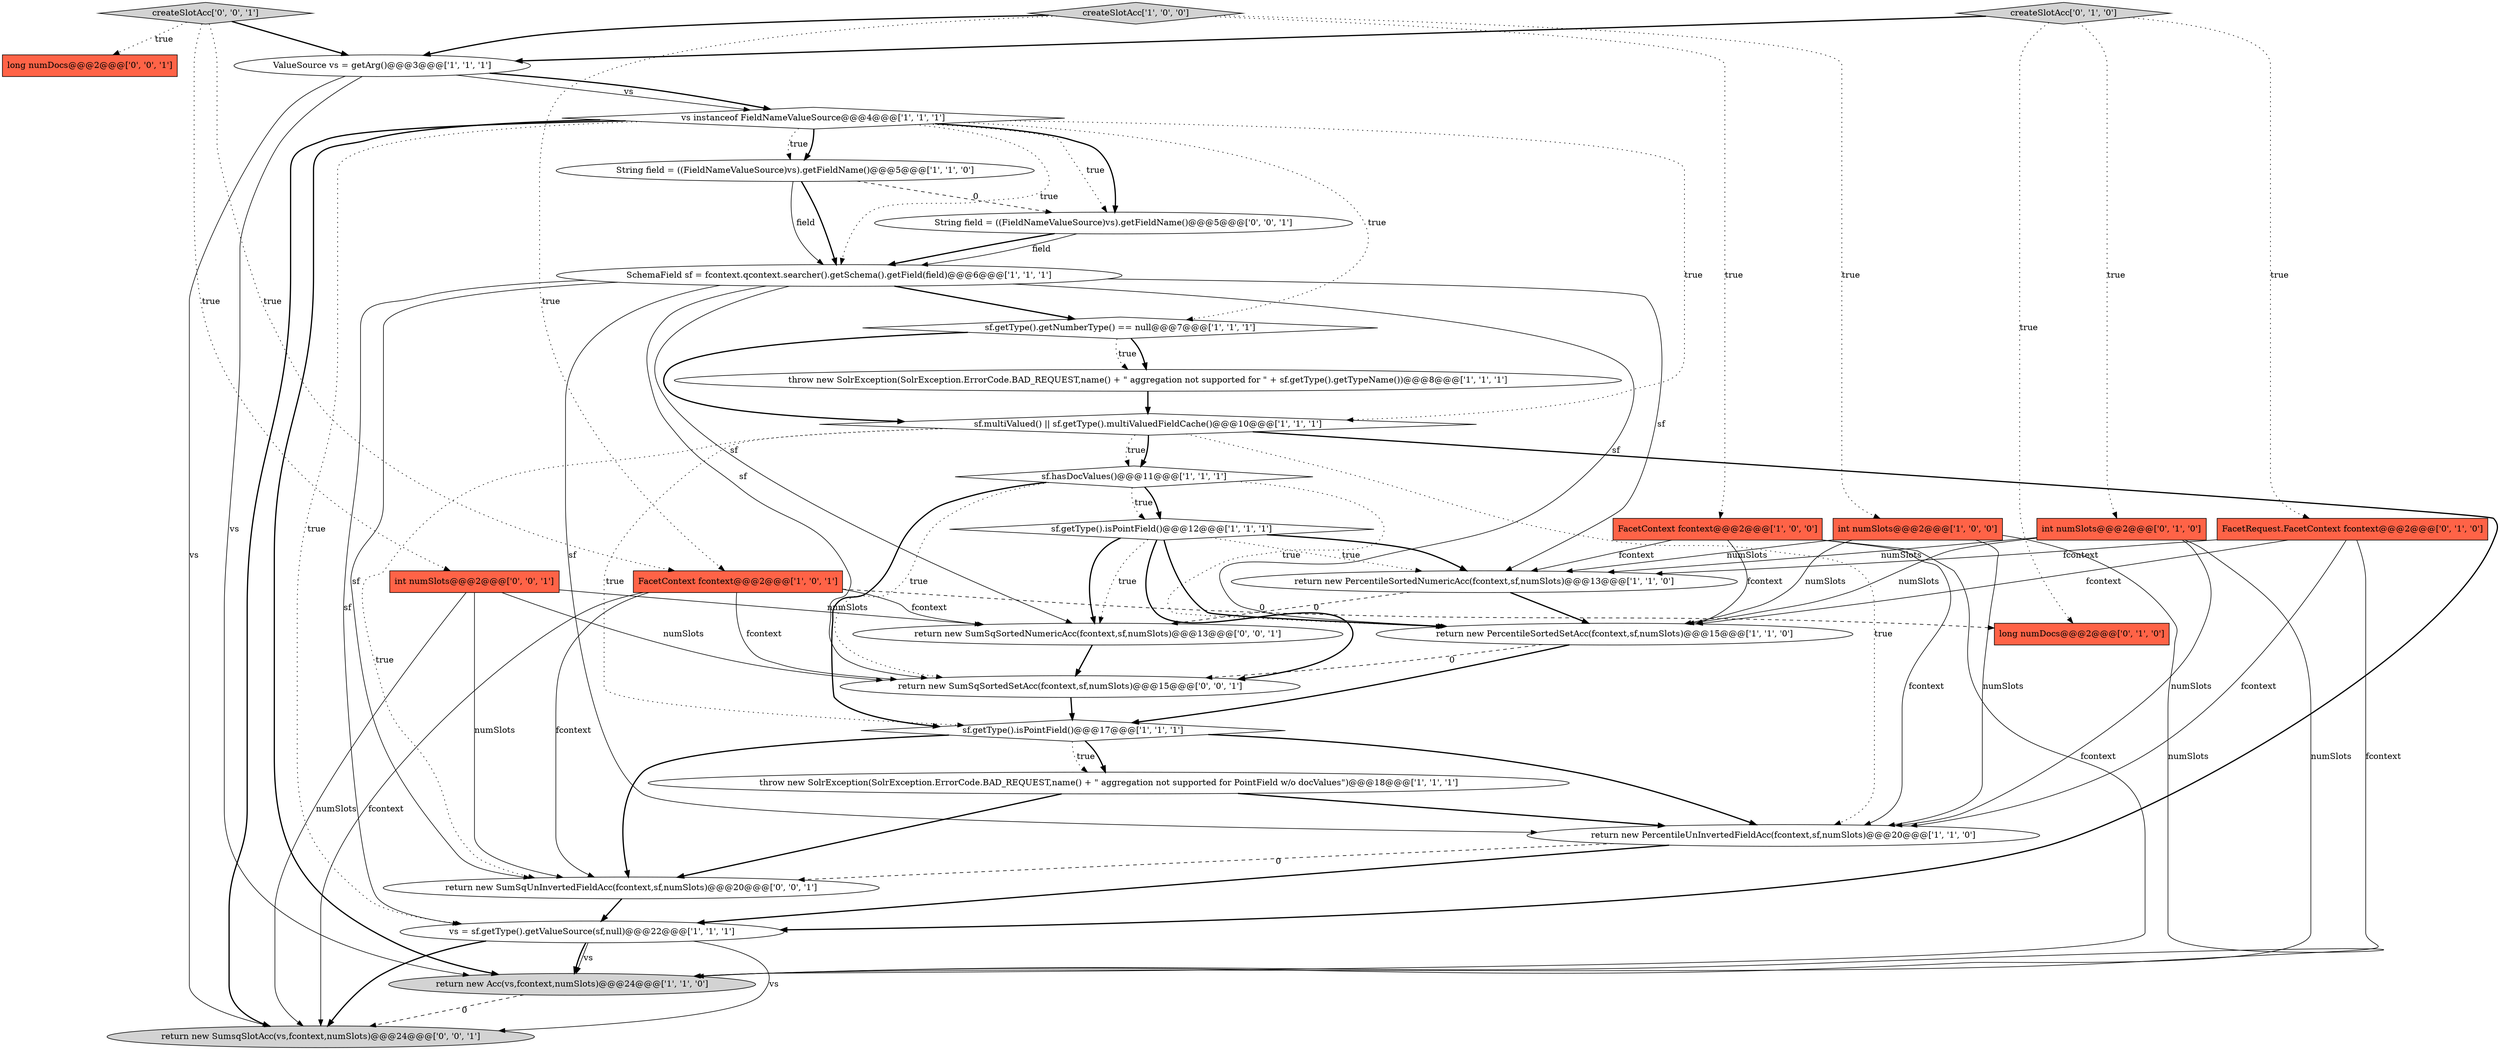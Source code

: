 digraph {
28 [style = filled, label = "long numDocs@@@2@@@['0', '0', '1']", fillcolor = tomato, shape = box image = "AAA0AAABBB3BBB"];
25 [style = filled, label = "String field = ((FieldNameValueSource)vs).getFieldName()@@@5@@@['0', '0', '1']", fillcolor = white, shape = ellipse image = "AAA0AAABBB3BBB"];
20 [style = filled, label = "createSlotAcc['0', '1', '0']", fillcolor = lightgray, shape = diamond image = "AAA0AAABBB2BBB"];
6 [style = filled, label = "sf.getType().getNumberType() == null@@@7@@@['1', '1', '1']", fillcolor = white, shape = diamond image = "AAA0AAABBB1BBB"];
15 [style = filled, label = "throw new SolrException(SolrException.ErrorCode.BAD_REQUEST,name() + \" aggregation not supported for PointField w/o docValues\")@@@18@@@['1', '1', '1']", fillcolor = white, shape = ellipse image = "AAA0AAABBB1BBB"];
9 [style = filled, label = "vs instanceof FieldNameValueSource@@@4@@@['1', '1', '1']", fillcolor = white, shape = diamond image = "AAA0AAABBB1BBB"];
12 [style = filled, label = "sf.hasDocValues()@@@11@@@['1', '1', '1']", fillcolor = white, shape = diamond image = "AAA0AAABBB1BBB"];
14 [style = filled, label = "return new PercentileSortedNumericAcc(fcontext,sf,numSlots)@@@13@@@['1', '1', '0']", fillcolor = white, shape = ellipse image = "AAA0AAABBB1BBB"];
10 [style = filled, label = "FacetContext fcontext@@@2@@@['1', '0', '0']", fillcolor = tomato, shape = box image = "AAA0AAABBB1BBB"];
3 [style = filled, label = "ValueSource vs = getArg()@@@3@@@['1', '1', '1']", fillcolor = white, shape = ellipse image = "AAA0AAABBB1BBB"];
31 [style = filled, label = "return new SumSqUnInvertedFieldAcc(fcontext,sf,numSlots)@@@20@@@['0', '0', '1']", fillcolor = white, shape = ellipse image = "AAA0AAABBB3BBB"];
19 [style = filled, label = "return new PercentileSortedSetAcc(fcontext,sf,numSlots)@@@15@@@['1', '1', '0']", fillcolor = white, shape = ellipse image = "AAA0AAABBB1BBB"];
27 [style = filled, label = "return new SumSqSortedNumericAcc(fcontext,sf,numSlots)@@@13@@@['0', '0', '1']", fillcolor = white, shape = ellipse image = "AAA0AAABBB3BBB"];
26 [style = filled, label = "return new SumSqSortedSetAcc(fcontext,sf,numSlots)@@@15@@@['0', '0', '1']", fillcolor = white, shape = ellipse image = "AAA0AAABBB3BBB"];
2 [style = filled, label = "return new PercentileUnInvertedFieldAcc(fcontext,sf,numSlots)@@@20@@@['1', '1', '0']", fillcolor = white, shape = ellipse image = "AAA0AAABBB1BBB"];
8 [style = filled, label = "String field = ((FieldNameValueSource)vs).getFieldName()@@@5@@@['1', '1', '0']", fillcolor = white, shape = ellipse image = "AAA0AAABBB1BBB"];
0 [style = filled, label = "sf.getType().isPointField()@@@12@@@['1', '1', '1']", fillcolor = white, shape = diamond image = "AAA0AAABBB1BBB"];
17 [style = filled, label = "FacetContext fcontext@@@2@@@['1', '0', '1']", fillcolor = tomato, shape = box image = "AAA0AAABBB1BBB"];
11 [style = filled, label = "throw new SolrException(SolrException.ErrorCode.BAD_REQUEST,name() + \" aggregation not supported for \" + sf.getType().getTypeName())@@@8@@@['1', '1', '1']", fillcolor = white, shape = ellipse image = "AAA0AAABBB1BBB"];
22 [style = filled, label = "int numSlots@@@2@@@['0', '1', '0']", fillcolor = tomato, shape = box image = "AAA0AAABBB2BBB"];
1 [style = filled, label = "return new Acc(vs,fcontext,numSlots)@@@24@@@['1', '1', '0']", fillcolor = lightgray, shape = ellipse image = "AAA0AAABBB1BBB"];
5 [style = filled, label = "sf.multiValued() || sf.getType().multiValuedFieldCache()@@@10@@@['1', '1', '1']", fillcolor = white, shape = diamond image = "AAA0AAABBB1BBB"];
29 [style = filled, label = "createSlotAcc['0', '0', '1']", fillcolor = lightgray, shape = diamond image = "AAA0AAABBB3BBB"];
21 [style = filled, label = "FacetRequest.FacetContext fcontext@@@2@@@['0', '1', '0']", fillcolor = tomato, shape = box image = "AAA0AAABBB2BBB"];
7 [style = filled, label = "vs = sf.getType().getValueSource(sf,null)@@@22@@@['1', '1', '1']", fillcolor = white, shape = ellipse image = "AAA0AAABBB1BBB"];
30 [style = filled, label = "return new SumsqSlotAcc(vs,fcontext,numSlots)@@@24@@@['0', '0', '1']", fillcolor = lightgray, shape = ellipse image = "AAA0AAABBB3BBB"];
23 [style = filled, label = "long numDocs@@@2@@@['0', '1', '0']", fillcolor = tomato, shape = box image = "AAA1AAABBB2BBB"];
18 [style = filled, label = "sf.getType().isPointField()@@@17@@@['1', '1', '1']", fillcolor = white, shape = diamond image = "AAA0AAABBB1BBB"];
13 [style = filled, label = "SchemaField sf = fcontext.qcontext.searcher().getSchema().getField(field)@@@6@@@['1', '1', '1']", fillcolor = white, shape = ellipse image = "AAA0AAABBB1BBB"];
24 [style = filled, label = "int numSlots@@@2@@@['0', '0', '1']", fillcolor = tomato, shape = box image = "AAA0AAABBB3BBB"];
4 [style = filled, label = "int numSlots@@@2@@@['1', '0', '0']", fillcolor = tomato, shape = box image = "AAA0AAABBB1BBB"];
16 [style = filled, label = "createSlotAcc['1', '0', '0']", fillcolor = lightgray, shape = diamond image = "AAA0AAABBB1BBB"];
13->14 [style = solid, label="sf"];
5->18 [style = dotted, label="true"];
7->30 [style = bold, label=""];
24->27 [style = solid, label="numSlots"];
16->17 [style = dotted, label="true"];
22->19 [style = solid, label="numSlots"];
18->15 [style = dotted, label="true"];
5->12 [style = dotted, label="true"];
4->19 [style = solid, label="numSlots"];
16->10 [style = dotted, label="true"];
3->30 [style = solid, label="vs"];
21->14 [style = solid, label="fcontext"];
17->27 [style = solid, label="fcontext"];
0->14 [style = bold, label=""];
17->26 [style = solid, label="fcontext"];
6->11 [style = bold, label=""];
3->1 [style = solid, label="vs"];
21->19 [style = solid, label="fcontext"];
12->18 [style = bold, label=""];
21->1 [style = solid, label="fcontext"];
8->25 [style = dashed, label="0"];
6->11 [style = dotted, label="true"];
16->3 [style = bold, label=""];
18->31 [style = bold, label=""];
19->18 [style = bold, label=""];
7->1 [style = bold, label=""];
17->31 [style = solid, label="fcontext"];
0->19 [style = bold, label=""];
18->15 [style = bold, label=""];
25->13 [style = solid, label="field"];
22->14 [style = solid, label="numSlots"];
20->3 [style = bold, label=""];
4->14 [style = solid, label="numSlots"];
9->8 [style = bold, label=""];
16->4 [style = dotted, label="true"];
3->9 [style = solid, label="vs"];
13->7 [style = solid, label="sf"];
9->8 [style = dotted, label="true"];
10->1 [style = solid, label="fcontext"];
24->30 [style = solid, label="numSlots"];
10->19 [style = solid, label="fcontext"];
15->31 [style = bold, label=""];
12->19 [style = dotted, label="true"];
9->13 [style = dotted, label="true"];
12->0 [style = dotted, label="true"];
10->2 [style = solid, label="fcontext"];
5->7 [style = bold, label=""];
0->14 [style = dotted, label="true"];
7->1 [style = solid, label="vs"];
20->22 [style = dotted, label="true"];
17->23 [style = dashed, label="0"];
9->1 [style = bold, label=""];
13->26 [style = solid, label="sf"];
27->26 [style = bold, label=""];
29->17 [style = dotted, label="true"];
1->30 [style = dashed, label="0"];
5->31 [style = dotted, label="true"];
22->1 [style = solid, label="numSlots"];
14->19 [style = bold, label=""];
31->7 [style = bold, label=""];
12->26 [style = dotted, label="true"];
3->9 [style = bold, label=""];
6->5 [style = bold, label=""];
11->5 [style = bold, label=""];
19->26 [style = dashed, label="0"];
29->28 [style = dotted, label="true"];
7->30 [style = solid, label="vs"];
20->23 [style = dotted, label="true"];
24->31 [style = solid, label="numSlots"];
13->6 [style = bold, label=""];
9->7 [style = dotted, label="true"];
29->24 [style = dotted, label="true"];
8->13 [style = bold, label=""];
5->2 [style = dotted, label="true"];
21->2 [style = solid, label="fcontext"];
9->5 [style = dotted, label="true"];
15->2 [style = bold, label=""];
0->26 [style = bold, label=""];
13->31 [style = solid, label="sf"];
25->13 [style = bold, label=""];
0->27 [style = bold, label=""];
4->1 [style = solid, label="numSlots"];
29->3 [style = bold, label=""];
9->30 [style = bold, label=""];
20->21 [style = dotted, label="true"];
13->19 [style = solid, label="sf"];
18->2 [style = bold, label=""];
9->6 [style = dotted, label="true"];
12->0 [style = bold, label=""];
14->27 [style = dashed, label="0"];
4->2 [style = solid, label="numSlots"];
9->25 [style = dotted, label="true"];
2->31 [style = dashed, label="0"];
13->27 [style = solid, label="sf"];
8->13 [style = solid, label="field"];
10->14 [style = solid, label="fcontext"];
5->12 [style = bold, label=""];
9->25 [style = bold, label=""];
2->7 [style = bold, label=""];
0->27 [style = dotted, label="true"];
22->2 [style = solid, label="numSlots"];
17->30 [style = solid, label="fcontext"];
13->2 [style = solid, label="sf"];
24->26 [style = solid, label="numSlots"];
26->18 [style = bold, label=""];
}
